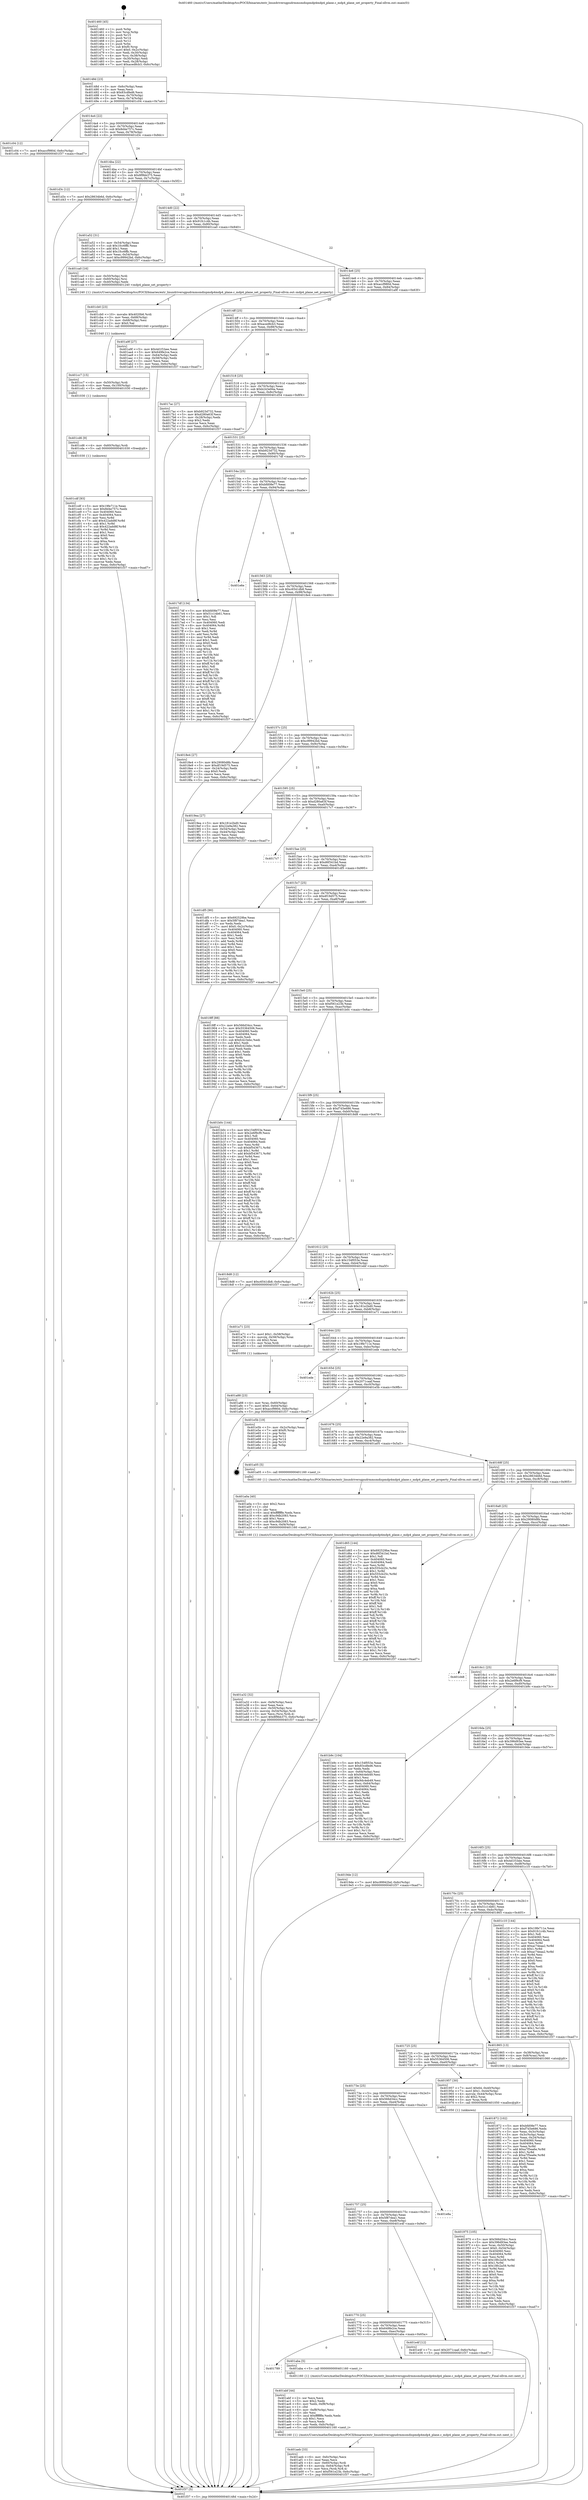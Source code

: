 digraph "0x401460" {
  label = "0x401460 (/mnt/c/Users/mathe/Desktop/tcc/POCII/binaries/extr_linuxdriversgpudrmmsmdispmdp4mdp4_plane.c_mdp4_plane_set_property_Final-ollvm.out::main(0))"
  labelloc = "t"
  node[shape=record]

  Entry [label="",width=0.3,height=0.3,shape=circle,fillcolor=black,style=filled]
  "0x40148d" [label="{
     0x40148d [23]\l
     | [instrs]\l
     &nbsp;&nbsp;0x40148d \<+3\>: mov -0x6c(%rbp),%eax\l
     &nbsp;&nbsp;0x401490 \<+2\>: mov %eax,%ecx\l
     &nbsp;&nbsp;0x401492 \<+6\>: sub $0x83cdfed6,%ecx\l
     &nbsp;&nbsp;0x401498 \<+3\>: mov %eax,-0x70(%rbp)\l
     &nbsp;&nbsp;0x40149b \<+3\>: mov %ecx,-0x74(%rbp)\l
     &nbsp;&nbsp;0x40149e \<+6\>: je 0000000000401c04 \<main+0x7a4\>\l
  }"]
  "0x401c04" [label="{
     0x401c04 [12]\l
     | [instrs]\l
     &nbsp;&nbsp;0x401c04 \<+7\>: movl $0xaccf980d,-0x6c(%rbp)\l
     &nbsp;&nbsp;0x401c0b \<+5\>: jmp 0000000000401f37 \<main+0xad7\>\l
  }"]
  "0x4014a4" [label="{
     0x4014a4 [22]\l
     | [instrs]\l
     &nbsp;&nbsp;0x4014a4 \<+5\>: jmp 00000000004014a9 \<main+0x49\>\l
     &nbsp;&nbsp;0x4014a9 \<+3\>: mov -0x70(%rbp),%eax\l
     &nbsp;&nbsp;0x4014ac \<+5\>: sub $0x8d4e757c,%eax\l
     &nbsp;&nbsp;0x4014b1 \<+3\>: mov %eax,-0x78(%rbp)\l
     &nbsp;&nbsp;0x4014b4 \<+6\>: je 0000000000401d3c \<main+0x8dc\>\l
  }"]
  Exit [label="",width=0.3,height=0.3,shape=circle,fillcolor=black,style=filled,peripheries=2]
  "0x401d3c" [label="{
     0x401d3c [12]\l
     | [instrs]\l
     &nbsp;&nbsp;0x401d3c \<+7\>: movl $0x28634b6d,-0x6c(%rbp)\l
     &nbsp;&nbsp;0x401d43 \<+5\>: jmp 0000000000401f37 \<main+0xad7\>\l
  }"]
  "0x4014ba" [label="{
     0x4014ba [22]\l
     | [instrs]\l
     &nbsp;&nbsp;0x4014ba \<+5\>: jmp 00000000004014bf \<main+0x5f\>\l
     &nbsp;&nbsp;0x4014bf \<+3\>: mov -0x70(%rbp),%eax\l
     &nbsp;&nbsp;0x4014c2 \<+5\>: sub $0x8f9bb375,%eax\l
     &nbsp;&nbsp;0x4014c7 \<+3\>: mov %eax,-0x7c(%rbp)\l
     &nbsp;&nbsp;0x4014ca \<+6\>: je 0000000000401a52 \<main+0x5f2\>\l
  }"]
  "0x401cdf" [label="{
     0x401cdf [93]\l
     | [instrs]\l
     &nbsp;&nbsp;0x401cdf \<+5\>: mov $0x19fe711e,%eax\l
     &nbsp;&nbsp;0x401ce4 \<+5\>: mov $0x8d4e757c,%edx\l
     &nbsp;&nbsp;0x401ce9 \<+7\>: mov 0x404060,%esi\l
     &nbsp;&nbsp;0x401cf0 \<+7\>: mov 0x404064,%ecx\l
     &nbsp;&nbsp;0x401cf7 \<+3\>: mov %esi,%r8d\l
     &nbsp;&nbsp;0x401cfa \<+7\>: add $0x422add8f,%r8d\l
     &nbsp;&nbsp;0x401d01 \<+4\>: sub $0x1,%r8d\l
     &nbsp;&nbsp;0x401d05 \<+7\>: sub $0x422add8f,%r8d\l
     &nbsp;&nbsp;0x401d0c \<+4\>: imul %r8d,%esi\l
     &nbsp;&nbsp;0x401d10 \<+3\>: and $0x1,%esi\l
     &nbsp;&nbsp;0x401d13 \<+3\>: cmp $0x0,%esi\l
     &nbsp;&nbsp;0x401d16 \<+4\>: sete %r9b\l
     &nbsp;&nbsp;0x401d1a \<+3\>: cmp $0xa,%ecx\l
     &nbsp;&nbsp;0x401d1d \<+4\>: setl %r10b\l
     &nbsp;&nbsp;0x401d21 \<+3\>: mov %r9b,%r11b\l
     &nbsp;&nbsp;0x401d24 \<+3\>: and %r10b,%r11b\l
     &nbsp;&nbsp;0x401d27 \<+3\>: xor %r10b,%r9b\l
     &nbsp;&nbsp;0x401d2a \<+3\>: or %r9b,%r11b\l
     &nbsp;&nbsp;0x401d2d \<+4\>: test $0x1,%r11b\l
     &nbsp;&nbsp;0x401d31 \<+3\>: cmovne %edx,%eax\l
     &nbsp;&nbsp;0x401d34 \<+3\>: mov %eax,-0x6c(%rbp)\l
     &nbsp;&nbsp;0x401d37 \<+5\>: jmp 0000000000401f37 \<main+0xad7\>\l
  }"]
  "0x401a52" [label="{
     0x401a52 [31]\l
     | [instrs]\l
     &nbsp;&nbsp;0x401a52 \<+3\>: mov -0x54(%rbp),%eax\l
     &nbsp;&nbsp;0x401a55 \<+5\>: sub $0x1fcc6ffb,%eax\l
     &nbsp;&nbsp;0x401a5a \<+3\>: add $0x1,%eax\l
     &nbsp;&nbsp;0x401a5d \<+5\>: add $0x1fcc6ffb,%eax\l
     &nbsp;&nbsp;0x401a62 \<+3\>: mov %eax,-0x54(%rbp)\l
     &nbsp;&nbsp;0x401a65 \<+7\>: movl $0xc99942bd,-0x6c(%rbp)\l
     &nbsp;&nbsp;0x401a6c \<+5\>: jmp 0000000000401f37 \<main+0xad7\>\l
  }"]
  "0x4014d0" [label="{
     0x4014d0 [22]\l
     | [instrs]\l
     &nbsp;&nbsp;0x4014d0 \<+5\>: jmp 00000000004014d5 \<main+0x75\>\l
     &nbsp;&nbsp;0x4014d5 \<+3\>: mov -0x70(%rbp),%eax\l
     &nbsp;&nbsp;0x4014d8 \<+5\>: sub $0x91fc1c4b,%eax\l
     &nbsp;&nbsp;0x4014dd \<+3\>: mov %eax,-0x80(%rbp)\l
     &nbsp;&nbsp;0x4014e0 \<+6\>: je 0000000000401ca0 \<main+0x840\>\l
  }"]
  "0x401cd6" [label="{
     0x401cd6 [9]\l
     | [instrs]\l
     &nbsp;&nbsp;0x401cd6 \<+4\>: mov -0x60(%rbp),%rdi\l
     &nbsp;&nbsp;0x401cda \<+5\>: call 0000000000401030 \<free@plt\>\l
     | [calls]\l
     &nbsp;&nbsp;0x401030 \{1\} (unknown)\l
  }"]
  "0x401ca0" [label="{
     0x401ca0 [16]\l
     | [instrs]\l
     &nbsp;&nbsp;0x401ca0 \<+4\>: mov -0x50(%rbp),%rdi\l
     &nbsp;&nbsp;0x401ca4 \<+4\>: mov -0x60(%rbp),%rsi\l
     &nbsp;&nbsp;0x401ca8 \<+3\>: mov -0x40(%rbp),%edx\l
     &nbsp;&nbsp;0x401cab \<+5\>: call 0000000000401240 \<mdp4_plane_set_property\>\l
     | [calls]\l
     &nbsp;&nbsp;0x401240 \{1\} (/mnt/c/Users/mathe/Desktop/tcc/POCII/binaries/extr_linuxdriversgpudrmmsmdispmdp4mdp4_plane.c_mdp4_plane_set_property_Final-ollvm.out::mdp4_plane_set_property)\l
  }"]
  "0x4014e6" [label="{
     0x4014e6 [25]\l
     | [instrs]\l
     &nbsp;&nbsp;0x4014e6 \<+5\>: jmp 00000000004014eb \<main+0x8b\>\l
     &nbsp;&nbsp;0x4014eb \<+3\>: mov -0x70(%rbp),%eax\l
     &nbsp;&nbsp;0x4014ee \<+5\>: sub $0xaccf980d,%eax\l
     &nbsp;&nbsp;0x4014f3 \<+6\>: mov %eax,-0x84(%rbp)\l
     &nbsp;&nbsp;0x4014f9 \<+6\>: je 0000000000401a9f \<main+0x63f\>\l
  }"]
  "0x401cc7" [label="{
     0x401cc7 [15]\l
     | [instrs]\l
     &nbsp;&nbsp;0x401cc7 \<+4\>: mov -0x50(%rbp),%rdi\l
     &nbsp;&nbsp;0x401ccb \<+6\>: mov %eax,-0x100(%rbp)\l
     &nbsp;&nbsp;0x401cd1 \<+5\>: call 0000000000401030 \<free@plt\>\l
     | [calls]\l
     &nbsp;&nbsp;0x401030 \{1\} (unknown)\l
  }"]
  "0x401a9f" [label="{
     0x401a9f [27]\l
     | [instrs]\l
     &nbsp;&nbsp;0x401a9f \<+5\>: mov $0x4d1f1bee,%eax\l
     &nbsp;&nbsp;0x401aa4 \<+5\>: mov $0x649fe2ce,%ecx\l
     &nbsp;&nbsp;0x401aa9 \<+3\>: mov -0x64(%rbp),%edx\l
     &nbsp;&nbsp;0x401aac \<+3\>: cmp -0x58(%rbp),%edx\l
     &nbsp;&nbsp;0x401aaf \<+3\>: cmovl %ecx,%eax\l
     &nbsp;&nbsp;0x401ab2 \<+3\>: mov %eax,-0x6c(%rbp)\l
     &nbsp;&nbsp;0x401ab5 \<+5\>: jmp 0000000000401f37 \<main+0xad7\>\l
  }"]
  "0x4014ff" [label="{
     0x4014ff [25]\l
     | [instrs]\l
     &nbsp;&nbsp;0x4014ff \<+5\>: jmp 0000000000401504 \<main+0xa4\>\l
     &nbsp;&nbsp;0x401504 \<+3\>: mov -0x70(%rbp),%eax\l
     &nbsp;&nbsp;0x401507 \<+5\>: sub $0xaced8cb3,%eax\l
     &nbsp;&nbsp;0x40150c \<+6\>: mov %eax,-0x88(%rbp)\l
     &nbsp;&nbsp;0x401512 \<+6\>: je 00000000004017ac \<main+0x34c\>\l
  }"]
  "0x401cb0" [label="{
     0x401cb0 [23]\l
     | [instrs]\l
     &nbsp;&nbsp;0x401cb0 \<+10\>: movabs $0x4020b6,%rdi\l
     &nbsp;&nbsp;0x401cba \<+3\>: mov %eax,-0x68(%rbp)\l
     &nbsp;&nbsp;0x401cbd \<+3\>: mov -0x68(%rbp),%esi\l
     &nbsp;&nbsp;0x401cc0 \<+2\>: mov $0x0,%al\l
     &nbsp;&nbsp;0x401cc2 \<+5\>: call 0000000000401040 \<printf@plt\>\l
     | [calls]\l
     &nbsp;&nbsp;0x401040 \{1\} (unknown)\l
  }"]
  "0x4017ac" [label="{
     0x4017ac [27]\l
     | [instrs]\l
     &nbsp;&nbsp;0x4017ac \<+5\>: mov $0xb923d732,%eax\l
     &nbsp;&nbsp;0x4017b1 \<+5\>: mov $0xd280a63f,%ecx\l
     &nbsp;&nbsp;0x4017b6 \<+3\>: mov -0x28(%rbp),%edx\l
     &nbsp;&nbsp;0x4017b9 \<+3\>: cmp $0x2,%edx\l
     &nbsp;&nbsp;0x4017bc \<+3\>: cmovne %ecx,%eax\l
     &nbsp;&nbsp;0x4017bf \<+3\>: mov %eax,-0x6c(%rbp)\l
     &nbsp;&nbsp;0x4017c2 \<+5\>: jmp 0000000000401f37 \<main+0xad7\>\l
  }"]
  "0x401518" [label="{
     0x401518 [25]\l
     | [instrs]\l
     &nbsp;&nbsp;0x401518 \<+5\>: jmp 000000000040151d \<main+0xbd\>\l
     &nbsp;&nbsp;0x40151d \<+3\>: mov -0x70(%rbp),%eax\l
     &nbsp;&nbsp;0x401520 \<+5\>: sub $0xb243e94a,%eax\l
     &nbsp;&nbsp;0x401525 \<+6\>: mov %eax,-0x8c(%rbp)\l
     &nbsp;&nbsp;0x40152b \<+6\>: je 0000000000401d54 \<main+0x8f4\>\l
  }"]
  "0x401f37" [label="{
     0x401f37 [5]\l
     | [instrs]\l
     &nbsp;&nbsp;0x401f37 \<+5\>: jmp 000000000040148d \<main+0x2d\>\l
  }"]
  "0x401460" [label="{
     0x401460 [45]\l
     | [instrs]\l
     &nbsp;&nbsp;0x401460 \<+1\>: push %rbp\l
     &nbsp;&nbsp;0x401461 \<+3\>: mov %rsp,%rbp\l
     &nbsp;&nbsp;0x401464 \<+2\>: push %r15\l
     &nbsp;&nbsp;0x401466 \<+2\>: push %r14\l
     &nbsp;&nbsp;0x401468 \<+2\>: push %r12\l
     &nbsp;&nbsp;0x40146a \<+1\>: push %rbx\l
     &nbsp;&nbsp;0x40146b \<+7\>: sub $0xf0,%rsp\l
     &nbsp;&nbsp;0x401472 \<+7\>: movl $0x0,-0x2c(%rbp)\l
     &nbsp;&nbsp;0x401479 \<+3\>: mov %edi,-0x30(%rbp)\l
     &nbsp;&nbsp;0x40147c \<+4\>: mov %rsi,-0x38(%rbp)\l
     &nbsp;&nbsp;0x401480 \<+3\>: mov -0x30(%rbp),%edi\l
     &nbsp;&nbsp;0x401483 \<+3\>: mov %edi,-0x28(%rbp)\l
     &nbsp;&nbsp;0x401486 \<+7\>: movl $0xaced8cb3,-0x6c(%rbp)\l
  }"]
  "0x401aeb" [label="{
     0x401aeb [33]\l
     | [instrs]\l
     &nbsp;&nbsp;0x401aeb \<+6\>: mov -0xfc(%rbp),%ecx\l
     &nbsp;&nbsp;0x401af1 \<+3\>: imul %eax,%ecx\l
     &nbsp;&nbsp;0x401af4 \<+4\>: mov -0x60(%rbp),%rdi\l
     &nbsp;&nbsp;0x401af8 \<+4\>: movslq -0x64(%rbp),%r8\l
     &nbsp;&nbsp;0x401afc \<+4\>: mov %ecx,(%rdi,%r8,4)\l
     &nbsp;&nbsp;0x401b00 \<+7\>: movl $0xf561e23b,-0x6c(%rbp)\l
     &nbsp;&nbsp;0x401b07 \<+5\>: jmp 0000000000401f37 \<main+0xad7\>\l
  }"]
  "0x401d54" [label="{
     0x401d54\l
  }", style=dashed]
  "0x401531" [label="{
     0x401531 [25]\l
     | [instrs]\l
     &nbsp;&nbsp;0x401531 \<+5\>: jmp 0000000000401536 \<main+0xd6\>\l
     &nbsp;&nbsp;0x401536 \<+3\>: mov -0x70(%rbp),%eax\l
     &nbsp;&nbsp;0x401539 \<+5\>: sub $0xb923d732,%eax\l
     &nbsp;&nbsp;0x40153e \<+6\>: mov %eax,-0x90(%rbp)\l
     &nbsp;&nbsp;0x401544 \<+6\>: je 00000000004017df \<main+0x37f\>\l
  }"]
  "0x401abf" [label="{
     0x401abf [44]\l
     | [instrs]\l
     &nbsp;&nbsp;0x401abf \<+2\>: xor %ecx,%ecx\l
     &nbsp;&nbsp;0x401ac1 \<+5\>: mov $0x2,%edx\l
     &nbsp;&nbsp;0x401ac6 \<+6\>: mov %edx,-0xf8(%rbp)\l
     &nbsp;&nbsp;0x401acc \<+1\>: cltd\l
     &nbsp;&nbsp;0x401acd \<+6\>: mov -0xf8(%rbp),%esi\l
     &nbsp;&nbsp;0x401ad3 \<+2\>: idiv %esi\l
     &nbsp;&nbsp;0x401ad5 \<+6\>: imul $0xfffffffe,%edx,%edx\l
     &nbsp;&nbsp;0x401adb \<+3\>: sub $0x1,%ecx\l
     &nbsp;&nbsp;0x401ade \<+2\>: sub %ecx,%edx\l
     &nbsp;&nbsp;0x401ae0 \<+6\>: mov %edx,-0xfc(%rbp)\l
     &nbsp;&nbsp;0x401ae6 \<+5\>: call 0000000000401160 \<next_i\>\l
     | [calls]\l
     &nbsp;&nbsp;0x401160 \{1\} (/mnt/c/Users/mathe/Desktop/tcc/POCII/binaries/extr_linuxdriversgpudrmmsmdispmdp4mdp4_plane.c_mdp4_plane_set_property_Final-ollvm.out::next_i)\l
  }"]
  "0x4017df" [label="{
     0x4017df [134]\l
     | [instrs]\l
     &nbsp;&nbsp;0x4017df \<+5\>: mov $0xbfd08e77,%eax\l
     &nbsp;&nbsp;0x4017e4 \<+5\>: mov $0x51c14b61,%ecx\l
     &nbsp;&nbsp;0x4017e9 \<+2\>: mov $0x1,%dl\l
     &nbsp;&nbsp;0x4017eb \<+2\>: xor %esi,%esi\l
     &nbsp;&nbsp;0x4017ed \<+7\>: mov 0x404060,%edi\l
     &nbsp;&nbsp;0x4017f4 \<+8\>: mov 0x404064,%r8d\l
     &nbsp;&nbsp;0x4017fc \<+3\>: sub $0x1,%esi\l
     &nbsp;&nbsp;0x4017ff \<+3\>: mov %edi,%r9d\l
     &nbsp;&nbsp;0x401802 \<+3\>: add %esi,%r9d\l
     &nbsp;&nbsp;0x401805 \<+4\>: imul %r9d,%edi\l
     &nbsp;&nbsp;0x401809 \<+3\>: and $0x1,%edi\l
     &nbsp;&nbsp;0x40180c \<+3\>: cmp $0x0,%edi\l
     &nbsp;&nbsp;0x40180f \<+4\>: sete %r10b\l
     &nbsp;&nbsp;0x401813 \<+4\>: cmp $0xa,%r8d\l
     &nbsp;&nbsp;0x401817 \<+4\>: setl %r11b\l
     &nbsp;&nbsp;0x40181b \<+3\>: mov %r10b,%bl\l
     &nbsp;&nbsp;0x40181e \<+3\>: xor $0xff,%bl\l
     &nbsp;&nbsp;0x401821 \<+3\>: mov %r11b,%r14b\l
     &nbsp;&nbsp;0x401824 \<+4\>: xor $0xff,%r14b\l
     &nbsp;&nbsp;0x401828 \<+3\>: xor $0x1,%dl\l
     &nbsp;&nbsp;0x40182b \<+3\>: mov %bl,%r15b\l
     &nbsp;&nbsp;0x40182e \<+4\>: and $0xff,%r15b\l
     &nbsp;&nbsp;0x401832 \<+3\>: and %dl,%r10b\l
     &nbsp;&nbsp;0x401835 \<+3\>: mov %r14b,%r12b\l
     &nbsp;&nbsp;0x401838 \<+4\>: and $0xff,%r12b\l
     &nbsp;&nbsp;0x40183c \<+3\>: and %dl,%r11b\l
     &nbsp;&nbsp;0x40183f \<+3\>: or %r10b,%r15b\l
     &nbsp;&nbsp;0x401842 \<+3\>: or %r11b,%r12b\l
     &nbsp;&nbsp;0x401845 \<+3\>: xor %r12b,%r15b\l
     &nbsp;&nbsp;0x401848 \<+3\>: or %r14b,%bl\l
     &nbsp;&nbsp;0x40184b \<+3\>: xor $0xff,%bl\l
     &nbsp;&nbsp;0x40184e \<+3\>: or $0x1,%dl\l
     &nbsp;&nbsp;0x401851 \<+2\>: and %dl,%bl\l
     &nbsp;&nbsp;0x401853 \<+3\>: or %bl,%r15b\l
     &nbsp;&nbsp;0x401856 \<+4\>: test $0x1,%r15b\l
     &nbsp;&nbsp;0x40185a \<+3\>: cmovne %ecx,%eax\l
     &nbsp;&nbsp;0x40185d \<+3\>: mov %eax,-0x6c(%rbp)\l
     &nbsp;&nbsp;0x401860 \<+5\>: jmp 0000000000401f37 \<main+0xad7\>\l
  }"]
  "0x40154a" [label="{
     0x40154a [25]\l
     | [instrs]\l
     &nbsp;&nbsp;0x40154a \<+5\>: jmp 000000000040154f \<main+0xef\>\l
     &nbsp;&nbsp;0x40154f \<+3\>: mov -0x70(%rbp),%eax\l
     &nbsp;&nbsp;0x401552 \<+5\>: sub $0xbfd08e77,%eax\l
     &nbsp;&nbsp;0x401557 \<+6\>: mov %eax,-0x94(%rbp)\l
     &nbsp;&nbsp;0x40155d \<+6\>: je 0000000000401e6e \<main+0xa0e\>\l
  }"]
  "0x401789" [label="{
     0x401789\l
  }", style=dashed]
  "0x401e6e" [label="{
     0x401e6e\l
  }", style=dashed]
  "0x401563" [label="{
     0x401563 [25]\l
     | [instrs]\l
     &nbsp;&nbsp;0x401563 \<+5\>: jmp 0000000000401568 \<main+0x108\>\l
     &nbsp;&nbsp;0x401568 \<+3\>: mov -0x70(%rbp),%eax\l
     &nbsp;&nbsp;0x40156b \<+5\>: sub $0xc6541db8,%eax\l
     &nbsp;&nbsp;0x401570 \<+6\>: mov %eax,-0x98(%rbp)\l
     &nbsp;&nbsp;0x401576 \<+6\>: je 00000000004018e4 \<main+0x484\>\l
  }"]
  "0x401aba" [label="{
     0x401aba [5]\l
     | [instrs]\l
     &nbsp;&nbsp;0x401aba \<+5\>: call 0000000000401160 \<next_i\>\l
     | [calls]\l
     &nbsp;&nbsp;0x401160 \{1\} (/mnt/c/Users/mathe/Desktop/tcc/POCII/binaries/extr_linuxdriversgpudrmmsmdispmdp4mdp4_plane.c_mdp4_plane_set_property_Final-ollvm.out::next_i)\l
  }"]
  "0x4018e4" [label="{
     0x4018e4 [27]\l
     | [instrs]\l
     &nbsp;&nbsp;0x4018e4 \<+5\>: mov $0x29080d8b,%eax\l
     &nbsp;&nbsp;0x4018e9 \<+5\>: mov $0xdf19d575,%ecx\l
     &nbsp;&nbsp;0x4018ee \<+3\>: mov -0x24(%rbp),%edx\l
     &nbsp;&nbsp;0x4018f1 \<+3\>: cmp $0x0,%edx\l
     &nbsp;&nbsp;0x4018f4 \<+3\>: cmove %ecx,%eax\l
     &nbsp;&nbsp;0x4018f7 \<+3\>: mov %eax,-0x6c(%rbp)\l
     &nbsp;&nbsp;0x4018fa \<+5\>: jmp 0000000000401f37 \<main+0xad7\>\l
  }"]
  "0x40157c" [label="{
     0x40157c [25]\l
     | [instrs]\l
     &nbsp;&nbsp;0x40157c \<+5\>: jmp 0000000000401581 \<main+0x121\>\l
     &nbsp;&nbsp;0x401581 \<+3\>: mov -0x70(%rbp),%eax\l
     &nbsp;&nbsp;0x401584 \<+5\>: sub $0xc99942bd,%eax\l
     &nbsp;&nbsp;0x401589 \<+6\>: mov %eax,-0x9c(%rbp)\l
     &nbsp;&nbsp;0x40158f \<+6\>: je 00000000004019ea \<main+0x58a\>\l
  }"]
  "0x401770" [label="{
     0x401770 [25]\l
     | [instrs]\l
     &nbsp;&nbsp;0x401770 \<+5\>: jmp 0000000000401775 \<main+0x315\>\l
     &nbsp;&nbsp;0x401775 \<+3\>: mov -0x70(%rbp),%eax\l
     &nbsp;&nbsp;0x401778 \<+5\>: sub $0x649fe2ce,%eax\l
     &nbsp;&nbsp;0x40177d \<+6\>: mov %eax,-0xec(%rbp)\l
     &nbsp;&nbsp;0x401783 \<+6\>: je 0000000000401aba \<main+0x65a\>\l
  }"]
  "0x4019ea" [label="{
     0x4019ea [27]\l
     | [instrs]\l
     &nbsp;&nbsp;0x4019ea \<+5\>: mov $0x181e2bd0,%eax\l
     &nbsp;&nbsp;0x4019ef \<+5\>: mov $0x22e9a382,%ecx\l
     &nbsp;&nbsp;0x4019f4 \<+3\>: mov -0x54(%rbp),%edx\l
     &nbsp;&nbsp;0x4019f7 \<+3\>: cmp -0x44(%rbp),%edx\l
     &nbsp;&nbsp;0x4019fa \<+3\>: cmovl %ecx,%eax\l
     &nbsp;&nbsp;0x4019fd \<+3\>: mov %eax,-0x6c(%rbp)\l
     &nbsp;&nbsp;0x401a00 \<+5\>: jmp 0000000000401f37 \<main+0xad7\>\l
  }"]
  "0x401595" [label="{
     0x401595 [25]\l
     | [instrs]\l
     &nbsp;&nbsp;0x401595 \<+5\>: jmp 000000000040159a \<main+0x13a\>\l
     &nbsp;&nbsp;0x40159a \<+3\>: mov -0x70(%rbp),%eax\l
     &nbsp;&nbsp;0x40159d \<+5\>: sub $0xd280a63f,%eax\l
     &nbsp;&nbsp;0x4015a2 \<+6\>: mov %eax,-0xa0(%rbp)\l
     &nbsp;&nbsp;0x4015a8 \<+6\>: je 00000000004017c7 \<main+0x367\>\l
  }"]
  "0x401e4f" [label="{
     0x401e4f [12]\l
     | [instrs]\l
     &nbsp;&nbsp;0x401e4f \<+7\>: movl $0x2071caaf,-0x6c(%rbp)\l
     &nbsp;&nbsp;0x401e56 \<+5\>: jmp 0000000000401f37 \<main+0xad7\>\l
  }"]
  "0x4017c7" [label="{
     0x4017c7\l
  }", style=dashed]
  "0x4015ae" [label="{
     0x4015ae [25]\l
     | [instrs]\l
     &nbsp;&nbsp;0x4015ae \<+5\>: jmp 00000000004015b3 \<main+0x153\>\l
     &nbsp;&nbsp;0x4015b3 \<+3\>: mov -0x70(%rbp),%eax\l
     &nbsp;&nbsp;0x4015b6 \<+5\>: sub $0xd6f341bd,%eax\l
     &nbsp;&nbsp;0x4015bb \<+6\>: mov %eax,-0xa4(%rbp)\l
     &nbsp;&nbsp;0x4015c1 \<+6\>: je 0000000000401df5 \<main+0x995\>\l
  }"]
  "0x401757" [label="{
     0x401757 [25]\l
     | [instrs]\l
     &nbsp;&nbsp;0x401757 \<+5\>: jmp 000000000040175c \<main+0x2fc\>\l
     &nbsp;&nbsp;0x40175c \<+3\>: mov -0x70(%rbp),%eax\l
     &nbsp;&nbsp;0x40175f \<+5\>: sub $0x5f87dea1,%eax\l
     &nbsp;&nbsp;0x401764 \<+6\>: mov %eax,-0xe8(%rbp)\l
     &nbsp;&nbsp;0x40176a \<+6\>: je 0000000000401e4f \<main+0x9ef\>\l
  }"]
  "0x401df5" [label="{
     0x401df5 [90]\l
     | [instrs]\l
     &nbsp;&nbsp;0x401df5 \<+5\>: mov $0x692529be,%eax\l
     &nbsp;&nbsp;0x401dfa \<+5\>: mov $0x5f87dea1,%ecx\l
     &nbsp;&nbsp;0x401dff \<+2\>: xor %edx,%edx\l
     &nbsp;&nbsp;0x401e01 \<+7\>: movl $0x0,-0x2c(%rbp)\l
     &nbsp;&nbsp;0x401e08 \<+7\>: mov 0x404060,%esi\l
     &nbsp;&nbsp;0x401e0f \<+7\>: mov 0x404064,%edi\l
     &nbsp;&nbsp;0x401e16 \<+3\>: sub $0x1,%edx\l
     &nbsp;&nbsp;0x401e19 \<+3\>: mov %esi,%r8d\l
     &nbsp;&nbsp;0x401e1c \<+3\>: add %edx,%r8d\l
     &nbsp;&nbsp;0x401e1f \<+4\>: imul %r8d,%esi\l
     &nbsp;&nbsp;0x401e23 \<+3\>: and $0x1,%esi\l
     &nbsp;&nbsp;0x401e26 \<+3\>: cmp $0x0,%esi\l
     &nbsp;&nbsp;0x401e29 \<+4\>: sete %r9b\l
     &nbsp;&nbsp;0x401e2d \<+3\>: cmp $0xa,%edi\l
     &nbsp;&nbsp;0x401e30 \<+4\>: setl %r10b\l
     &nbsp;&nbsp;0x401e34 \<+3\>: mov %r9b,%r11b\l
     &nbsp;&nbsp;0x401e37 \<+3\>: and %r10b,%r11b\l
     &nbsp;&nbsp;0x401e3a \<+3\>: xor %r10b,%r9b\l
     &nbsp;&nbsp;0x401e3d \<+3\>: or %r9b,%r11b\l
     &nbsp;&nbsp;0x401e40 \<+4\>: test $0x1,%r11b\l
     &nbsp;&nbsp;0x401e44 \<+3\>: cmovne %ecx,%eax\l
     &nbsp;&nbsp;0x401e47 \<+3\>: mov %eax,-0x6c(%rbp)\l
     &nbsp;&nbsp;0x401e4a \<+5\>: jmp 0000000000401f37 \<main+0xad7\>\l
  }"]
  "0x4015c7" [label="{
     0x4015c7 [25]\l
     | [instrs]\l
     &nbsp;&nbsp;0x4015c7 \<+5\>: jmp 00000000004015cc \<main+0x16c\>\l
     &nbsp;&nbsp;0x4015cc \<+3\>: mov -0x70(%rbp),%eax\l
     &nbsp;&nbsp;0x4015cf \<+5\>: sub $0xdf19d575,%eax\l
     &nbsp;&nbsp;0x4015d4 \<+6\>: mov %eax,-0xa8(%rbp)\l
     &nbsp;&nbsp;0x4015da \<+6\>: je 00000000004018ff \<main+0x49f\>\l
  }"]
  "0x401e8a" [label="{
     0x401e8a\l
  }", style=dashed]
  "0x4018ff" [label="{
     0x4018ff [88]\l
     | [instrs]\l
     &nbsp;&nbsp;0x4018ff \<+5\>: mov $0x566d34cc,%eax\l
     &nbsp;&nbsp;0x401904 \<+5\>: mov $0x55364506,%ecx\l
     &nbsp;&nbsp;0x401909 \<+7\>: mov 0x404060,%edx\l
     &nbsp;&nbsp;0x401910 \<+7\>: mov 0x404064,%esi\l
     &nbsp;&nbsp;0x401917 \<+2\>: mov %edx,%edi\l
     &nbsp;&nbsp;0x401919 \<+6\>: sub $0xfc423ebc,%edi\l
     &nbsp;&nbsp;0x40191f \<+3\>: sub $0x1,%edi\l
     &nbsp;&nbsp;0x401922 \<+6\>: add $0xfc423ebc,%edi\l
     &nbsp;&nbsp;0x401928 \<+3\>: imul %edi,%edx\l
     &nbsp;&nbsp;0x40192b \<+3\>: and $0x1,%edx\l
     &nbsp;&nbsp;0x40192e \<+3\>: cmp $0x0,%edx\l
     &nbsp;&nbsp;0x401931 \<+4\>: sete %r8b\l
     &nbsp;&nbsp;0x401935 \<+3\>: cmp $0xa,%esi\l
     &nbsp;&nbsp;0x401938 \<+4\>: setl %r9b\l
     &nbsp;&nbsp;0x40193c \<+3\>: mov %r8b,%r10b\l
     &nbsp;&nbsp;0x40193f \<+3\>: and %r9b,%r10b\l
     &nbsp;&nbsp;0x401942 \<+3\>: xor %r9b,%r8b\l
     &nbsp;&nbsp;0x401945 \<+3\>: or %r8b,%r10b\l
     &nbsp;&nbsp;0x401948 \<+4\>: test $0x1,%r10b\l
     &nbsp;&nbsp;0x40194c \<+3\>: cmovne %ecx,%eax\l
     &nbsp;&nbsp;0x40194f \<+3\>: mov %eax,-0x6c(%rbp)\l
     &nbsp;&nbsp;0x401952 \<+5\>: jmp 0000000000401f37 \<main+0xad7\>\l
  }"]
  "0x4015e0" [label="{
     0x4015e0 [25]\l
     | [instrs]\l
     &nbsp;&nbsp;0x4015e0 \<+5\>: jmp 00000000004015e5 \<main+0x185\>\l
     &nbsp;&nbsp;0x4015e5 \<+3\>: mov -0x70(%rbp),%eax\l
     &nbsp;&nbsp;0x4015e8 \<+5\>: sub $0xf561e23b,%eax\l
     &nbsp;&nbsp;0x4015ed \<+6\>: mov %eax,-0xac(%rbp)\l
     &nbsp;&nbsp;0x4015f3 \<+6\>: je 0000000000401b0c \<main+0x6ac\>\l
  }"]
  "0x401a88" [label="{
     0x401a88 [23]\l
     | [instrs]\l
     &nbsp;&nbsp;0x401a88 \<+4\>: mov %rax,-0x60(%rbp)\l
     &nbsp;&nbsp;0x401a8c \<+7\>: movl $0x0,-0x64(%rbp)\l
     &nbsp;&nbsp;0x401a93 \<+7\>: movl $0xaccf980d,-0x6c(%rbp)\l
     &nbsp;&nbsp;0x401a9a \<+5\>: jmp 0000000000401f37 \<main+0xad7\>\l
  }"]
  "0x401b0c" [label="{
     0x401b0c [144]\l
     | [instrs]\l
     &nbsp;&nbsp;0x401b0c \<+5\>: mov $0x154f053e,%eax\l
     &nbsp;&nbsp;0x401b11 \<+5\>: mov $0x2e6f9cf9,%ecx\l
     &nbsp;&nbsp;0x401b16 \<+2\>: mov $0x1,%dl\l
     &nbsp;&nbsp;0x401b18 \<+7\>: mov 0x404060,%esi\l
     &nbsp;&nbsp;0x401b1f \<+7\>: mov 0x404064,%edi\l
     &nbsp;&nbsp;0x401b26 \<+3\>: mov %esi,%r8d\l
     &nbsp;&nbsp;0x401b29 \<+7\>: sub $0xbf543671,%r8d\l
     &nbsp;&nbsp;0x401b30 \<+4\>: sub $0x1,%r8d\l
     &nbsp;&nbsp;0x401b34 \<+7\>: add $0xbf543671,%r8d\l
     &nbsp;&nbsp;0x401b3b \<+4\>: imul %r8d,%esi\l
     &nbsp;&nbsp;0x401b3f \<+3\>: and $0x1,%esi\l
     &nbsp;&nbsp;0x401b42 \<+3\>: cmp $0x0,%esi\l
     &nbsp;&nbsp;0x401b45 \<+4\>: sete %r9b\l
     &nbsp;&nbsp;0x401b49 \<+3\>: cmp $0xa,%edi\l
     &nbsp;&nbsp;0x401b4c \<+4\>: setl %r10b\l
     &nbsp;&nbsp;0x401b50 \<+3\>: mov %r9b,%r11b\l
     &nbsp;&nbsp;0x401b53 \<+4\>: xor $0xff,%r11b\l
     &nbsp;&nbsp;0x401b57 \<+3\>: mov %r10b,%bl\l
     &nbsp;&nbsp;0x401b5a \<+3\>: xor $0xff,%bl\l
     &nbsp;&nbsp;0x401b5d \<+3\>: xor $0x1,%dl\l
     &nbsp;&nbsp;0x401b60 \<+3\>: mov %r11b,%r14b\l
     &nbsp;&nbsp;0x401b63 \<+4\>: and $0xff,%r14b\l
     &nbsp;&nbsp;0x401b67 \<+3\>: and %dl,%r9b\l
     &nbsp;&nbsp;0x401b6a \<+3\>: mov %bl,%r15b\l
     &nbsp;&nbsp;0x401b6d \<+4\>: and $0xff,%r15b\l
     &nbsp;&nbsp;0x401b71 \<+3\>: and %dl,%r10b\l
     &nbsp;&nbsp;0x401b74 \<+3\>: or %r9b,%r14b\l
     &nbsp;&nbsp;0x401b77 \<+3\>: or %r10b,%r15b\l
     &nbsp;&nbsp;0x401b7a \<+3\>: xor %r15b,%r14b\l
     &nbsp;&nbsp;0x401b7d \<+3\>: or %bl,%r11b\l
     &nbsp;&nbsp;0x401b80 \<+4\>: xor $0xff,%r11b\l
     &nbsp;&nbsp;0x401b84 \<+3\>: or $0x1,%dl\l
     &nbsp;&nbsp;0x401b87 \<+3\>: and %dl,%r11b\l
     &nbsp;&nbsp;0x401b8a \<+3\>: or %r11b,%r14b\l
     &nbsp;&nbsp;0x401b8d \<+4\>: test $0x1,%r14b\l
     &nbsp;&nbsp;0x401b91 \<+3\>: cmovne %ecx,%eax\l
     &nbsp;&nbsp;0x401b94 \<+3\>: mov %eax,-0x6c(%rbp)\l
     &nbsp;&nbsp;0x401b97 \<+5\>: jmp 0000000000401f37 \<main+0xad7\>\l
  }"]
  "0x4015f9" [label="{
     0x4015f9 [25]\l
     | [instrs]\l
     &nbsp;&nbsp;0x4015f9 \<+5\>: jmp 00000000004015fe \<main+0x19e\>\l
     &nbsp;&nbsp;0x4015fe \<+3\>: mov -0x70(%rbp),%eax\l
     &nbsp;&nbsp;0x401601 \<+5\>: sub $0xf7d3e686,%eax\l
     &nbsp;&nbsp;0x401606 \<+6\>: mov %eax,-0xb0(%rbp)\l
     &nbsp;&nbsp;0x40160c \<+6\>: je 00000000004018d8 \<main+0x478\>\l
  }"]
  "0x401a32" [label="{
     0x401a32 [32]\l
     | [instrs]\l
     &nbsp;&nbsp;0x401a32 \<+6\>: mov -0xf4(%rbp),%ecx\l
     &nbsp;&nbsp;0x401a38 \<+3\>: imul %eax,%ecx\l
     &nbsp;&nbsp;0x401a3b \<+4\>: mov -0x50(%rbp),%rsi\l
     &nbsp;&nbsp;0x401a3f \<+4\>: movslq -0x54(%rbp),%rdi\l
     &nbsp;&nbsp;0x401a43 \<+3\>: mov %ecx,(%rsi,%rdi,4)\l
     &nbsp;&nbsp;0x401a46 \<+7\>: movl $0x8f9bb375,-0x6c(%rbp)\l
     &nbsp;&nbsp;0x401a4d \<+5\>: jmp 0000000000401f37 \<main+0xad7\>\l
  }"]
  "0x4018d8" [label="{
     0x4018d8 [12]\l
     | [instrs]\l
     &nbsp;&nbsp;0x4018d8 \<+7\>: movl $0xc6541db8,-0x6c(%rbp)\l
     &nbsp;&nbsp;0x4018df \<+5\>: jmp 0000000000401f37 \<main+0xad7\>\l
  }"]
  "0x401612" [label="{
     0x401612 [25]\l
     | [instrs]\l
     &nbsp;&nbsp;0x401612 \<+5\>: jmp 0000000000401617 \<main+0x1b7\>\l
     &nbsp;&nbsp;0x401617 \<+3\>: mov -0x70(%rbp),%eax\l
     &nbsp;&nbsp;0x40161a \<+5\>: sub $0x154f053e,%eax\l
     &nbsp;&nbsp;0x40161f \<+6\>: mov %eax,-0xb4(%rbp)\l
     &nbsp;&nbsp;0x401625 \<+6\>: je 0000000000401ebf \<main+0xa5f\>\l
  }"]
  "0x401a0a" [label="{
     0x401a0a [40]\l
     | [instrs]\l
     &nbsp;&nbsp;0x401a0a \<+5\>: mov $0x2,%ecx\l
     &nbsp;&nbsp;0x401a0f \<+1\>: cltd\l
     &nbsp;&nbsp;0x401a10 \<+2\>: idiv %ecx\l
     &nbsp;&nbsp;0x401a12 \<+6\>: imul $0xfffffffe,%edx,%ecx\l
     &nbsp;&nbsp;0x401a18 \<+6\>: add $0xc9db2083,%ecx\l
     &nbsp;&nbsp;0x401a1e \<+3\>: add $0x1,%ecx\l
     &nbsp;&nbsp;0x401a21 \<+6\>: sub $0xc9db2083,%ecx\l
     &nbsp;&nbsp;0x401a27 \<+6\>: mov %ecx,-0xf4(%rbp)\l
     &nbsp;&nbsp;0x401a2d \<+5\>: call 0000000000401160 \<next_i\>\l
     | [calls]\l
     &nbsp;&nbsp;0x401160 \{1\} (/mnt/c/Users/mathe/Desktop/tcc/POCII/binaries/extr_linuxdriversgpudrmmsmdispmdp4mdp4_plane.c_mdp4_plane_set_property_Final-ollvm.out::next_i)\l
  }"]
  "0x401ebf" [label="{
     0x401ebf\l
  }", style=dashed]
  "0x40162b" [label="{
     0x40162b [25]\l
     | [instrs]\l
     &nbsp;&nbsp;0x40162b \<+5\>: jmp 0000000000401630 \<main+0x1d0\>\l
     &nbsp;&nbsp;0x401630 \<+3\>: mov -0x70(%rbp),%eax\l
     &nbsp;&nbsp;0x401633 \<+5\>: sub $0x181e2bd0,%eax\l
     &nbsp;&nbsp;0x401638 \<+6\>: mov %eax,-0xb8(%rbp)\l
     &nbsp;&nbsp;0x40163e \<+6\>: je 0000000000401a71 \<main+0x611\>\l
  }"]
  "0x401975" [label="{
     0x401975 [105]\l
     | [instrs]\l
     &nbsp;&nbsp;0x401975 \<+5\>: mov $0x566d34cc,%ecx\l
     &nbsp;&nbsp;0x40197a \<+5\>: mov $0x396d93ee,%edx\l
     &nbsp;&nbsp;0x40197f \<+4\>: mov %rax,-0x50(%rbp)\l
     &nbsp;&nbsp;0x401983 \<+7\>: movl $0x0,-0x54(%rbp)\l
     &nbsp;&nbsp;0x40198a \<+7\>: mov 0x404060,%esi\l
     &nbsp;&nbsp;0x401991 \<+8\>: mov 0x404064,%r8d\l
     &nbsp;&nbsp;0x401999 \<+3\>: mov %esi,%r9d\l
     &nbsp;&nbsp;0x40199c \<+7\>: add $0x18fc2a59,%r9d\l
     &nbsp;&nbsp;0x4019a3 \<+4\>: sub $0x1,%r9d\l
     &nbsp;&nbsp;0x4019a7 \<+7\>: sub $0x18fc2a59,%r9d\l
     &nbsp;&nbsp;0x4019ae \<+4\>: imul %r9d,%esi\l
     &nbsp;&nbsp;0x4019b2 \<+3\>: and $0x1,%esi\l
     &nbsp;&nbsp;0x4019b5 \<+3\>: cmp $0x0,%esi\l
     &nbsp;&nbsp;0x4019b8 \<+4\>: sete %r10b\l
     &nbsp;&nbsp;0x4019bc \<+4\>: cmp $0xa,%r8d\l
     &nbsp;&nbsp;0x4019c0 \<+4\>: setl %r11b\l
     &nbsp;&nbsp;0x4019c4 \<+3\>: mov %r10b,%bl\l
     &nbsp;&nbsp;0x4019c7 \<+3\>: and %r11b,%bl\l
     &nbsp;&nbsp;0x4019ca \<+3\>: xor %r11b,%r10b\l
     &nbsp;&nbsp;0x4019cd \<+3\>: or %r10b,%bl\l
     &nbsp;&nbsp;0x4019d0 \<+3\>: test $0x1,%bl\l
     &nbsp;&nbsp;0x4019d3 \<+3\>: cmovne %edx,%ecx\l
     &nbsp;&nbsp;0x4019d6 \<+3\>: mov %ecx,-0x6c(%rbp)\l
     &nbsp;&nbsp;0x4019d9 \<+5\>: jmp 0000000000401f37 \<main+0xad7\>\l
  }"]
  "0x401a71" [label="{
     0x401a71 [23]\l
     | [instrs]\l
     &nbsp;&nbsp;0x401a71 \<+7\>: movl $0x1,-0x58(%rbp)\l
     &nbsp;&nbsp;0x401a78 \<+4\>: movslq -0x58(%rbp),%rax\l
     &nbsp;&nbsp;0x401a7c \<+4\>: shl $0x2,%rax\l
     &nbsp;&nbsp;0x401a80 \<+3\>: mov %rax,%rdi\l
     &nbsp;&nbsp;0x401a83 \<+5\>: call 0000000000401050 \<malloc@plt\>\l
     | [calls]\l
     &nbsp;&nbsp;0x401050 \{1\} (unknown)\l
  }"]
  "0x401644" [label="{
     0x401644 [25]\l
     | [instrs]\l
     &nbsp;&nbsp;0x401644 \<+5\>: jmp 0000000000401649 \<main+0x1e9\>\l
     &nbsp;&nbsp;0x401649 \<+3\>: mov -0x70(%rbp),%eax\l
     &nbsp;&nbsp;0x40164c \<+5\>: sub $0x19fe711e,%eax\l
     &nbsp;&nbsp;0x401651 \<+6\>: mov %eax,-0xbc(%rbp)\l
     &nbsp;&nbsp;0x401657 \<+6\>: je 0000000000401ede \<main+0xa7e\>\l
  }"]
  "0x40173e" [label="{
     0x40173e [25]\l
     | [instrs]\l
     &nbsp;&nbsp;0x40173e \<+5\>: jmp 0000000000401743 \<main+0x2e3\>\l
     &nbsp;&nbsp;0x401743 \<+3\>: mov -0x70(%rbp),%eax\l
     &nbsp;&nbsp;0x401746 \<+5\>: sub $0x566d34cc,%eax\l
     &nbsp;&nbsp;0x40174b \<+6\>: mov %eax,-0xe4(%rbp)\l
     &nbsp;&nbsp;0x401751 \<+6\>: je 0000000000401e8a \<main+0xa2a\>\l
  }"]
  "0x401ede" [label="{
     0x401ede\l
  }", style=dashed]
  "0x40165d" [label="{
     0x40165d [25]\l
     | [instrs]\l
     &nbsp;&nbsp;0x40165d \<+5\>: jmp 0000000000401662 \<main+0x202\>\l
     &nbsp;&nbsp;0x401662 \<+3\>: mov -0x70(%rbp),%eax\l
     &nbsp;&nbsp;0x401665 \<+5\>: sub $0x2071caaf,%eax\l
     &nbsp;&nbsp;0x40166a \<+6\>: mov %eax,-0xc0(%rbp)\l
     &nbsp;&nbsp;0x401670 \<+6\>: je 0000000000401e5b \<main+0x9fb\>\l
  }"]
  "0x401957" [label="{
     0x401957 [30]\l
     | [instrs]\l
     &nbsp;&nbsp;0x401957 \<+7\>: movl $0x64,-0x40(%rbp)\l
     &nbsp;&nbsp;0x40195e \<+7\>: movl $0x1,-0x44(%rbp)\l
     &nbsp;&nbsp;0x401965 \<+4\>: movslq -0x44(%rbp),%rax\l
     &nbsp;&nbsp;0x401969 \<+4\>: shl $0x2,%rax\l
     &nbsp;&nbsp;0x40196d \<+3\>: mov %rax,%rdi\l
     &nbsp;&nbsp;0x401970 \<+5\>: call 0000000000401050 \<malloc@plt\>\l
     | [calls]\l
     &nbsp;&nbsp;0x401050 \{1\} (unknown)\l
  }"]
  "0x401e5b" [label="{
     0x401e5b [19]\l
     | [instrs]\l
     &nbsp;&nbsp;0x401e5b \<+3\>: mov -0x2c(%rbp),%eax\l
     &nbsp;&nbsp;0x401e5e \<+7\>: add $0xf0,%rsp\l
     &nbsp;&nbsp;0x401e65 \<+1\>: pop %rbx\l
     &nbsp;&nbsp;0x401e66 \<+2\>: pop %r12\l
     &nbsp;&nbsp;0x401e68 \<+2\>: pop %r14\l
     &nbsp;&nbsp;0x401e6a \<+2\>: pop %r15\l
     &nbsp;&nbsp;0x401e6c \<+1\>: pop %rbp\l
     &nbsp;&nbsp;0x401e6d \<+1\>: ret\l
  }"]
  "0x401676" [label="{
     0x401676 [25]\l
     | [instrs]\l
     &nbsp;&nbsp;0x401676 \<+5\>: jmp 000000000040167b \<main+0x21b\>\l
     &nbsp;&nbsp;0x40167b \<+3\>: mov -0x70(%rbp),%eax\l
     &nbsp;&nbsp;0x40167e \<+5\>: sub $0x22e9a382,%eax\l
     &nbsp;&nbsp;0x401683 \<+6\>: mov %eax,-0xc4(%rbp)\l
     &nbsp;&nbsp;0x401689 \<+6\>: je 0000000000401a05 \<main+0x5a5\>\l
  }"]
  "0x401872" [label="{
     0x401872 [102]\l
     | [instrs]\l
     &nbsp;&nbsp;0x401872 \<+5\>: mov $0xbfd08e77,%ecx\l
     &nbsp;&nbsp;0x401877 \<+5\>: mov $0xf7d3e686,%edx\l
     &nbsp;&nbsp;0x40187c \<+3\>: mov %eax,-0x3c(%rbp)\l
     &nbsp;&nbsp;0x40187f \<+3\>: mov -0x3c(%rbp),%eax\l
     &nbsp;&nbsp;0x401882 \<+3\>: mov %eax,-0x24(%rbp)\l
     &nbsp;&nbsp;0x401885 \<+7\>: mov 0x404060,%eax\l
     &nbsp;&nbsp;0x40188c \<+7\>: mov 0x404064,%esi\l
     &nbsp;&nbsp;0x401893 \<+3\>: mov %eax,%r8d\l
     &nbsp;&nbsp;0x401896 \<+7\>: add $0xa7f5ea6e,%r8d\l
     &nbsp;&nbsp;0x40189d \<+4\>: sub $0x1,%r8d\l
     &nbsp;&nbsp;0x4018a1 \<+7\>: sub $0xa7f5ea6e,%r8d\l
     &nbsp;&nbsp;0x4018a8 \<+4\>: imul %r8d,%eax\l
     &nbsp;&nbsp;0x4018ac \<+3\>: and $0x1,%eax\l
     &nbsp;&nbsp;0x4018af \<+3\>: cmp $0x0,%eax\l
     &nbsp;&nbsp;0x4018b2 \<+4\>: sete %r9b\l
     &nbsp;&nbsp;0x4018b6 \<+3\>: cmp $0xa,%esi\l
     &nbsp;&nbsp;0x4018b9 \<+4\>: setl %r10b\l
     &nbsp;&nbsp;0x4018bd \<+3\>: mov %r9b,%r11b\l
     &nbsp;&nbsp;0x4018c0 \<+3\>: and %r10b,%r11b\l
     &nbsp;&nbsp;0x4018c3 \<+3\>: xor %r10b,%r9b\l
     &nbsp;&nbsp;0x4018c6 \<+3\>: or %r9b,%r11b\l
     &nbsp;&nbsp;0x4018c9 \<+4\>: test $0x1,%r11b\l
     &nbsp;&nbsp;0x4018cd \<+3\>: cmovne %edx,%ecx\l
     &nbsp;&nbsp;0x4018d0 \<+3\>: mov %ecx,-0x6c(%rbp)\l
     &nbsp;&nbsp;0x4018d3 \<+5\>: jmp 0000000000401f37 \<main+0xad7\>\l
  }"]
  "0x401a05" [label="{
     0x401a05 [5]\l
     | [instrs]\l
     &nbsp;&nbsp;0x401a05 \<+5\>: call 0000000000401160 \<next_i\>\l
     | [calls]\l
     &nbsp;&nbsp;0x401160 \{1\} (/mnt/c/Users/mathe/Desktop/tcc/POCII/binaries/extr_linuxdriversgpudrmmsmdispmdp4mdp4_plane.c_mdp4_plane_set_property_Final-ollvm.out::next_i)\l
  }"]
  "0x40168f" [label="{
     0x40168f [25]\l
     | [instrs]\l
     &nbsp;&nbsp;0x40168f \<+5\>: jmp 0000000000401694 \<main+0x234\>\l
     &nbsp;&nbsp;0x401694 \<+3\>: mov -0x70(%rbp),%eax\l
     &nbsp;&nbsp;0x401697 \<+5\>: sub $0x28634b6d,%eax\l
     &nbsp;&nbsp;0x40169c \<+6\>: mov %eax,-0xc8(%rbp)\l
     &nbsp;&nbsp;0x4016a2 \<+6\>: je 0000000000401d65 \<main+0x905\>\l
  }"]
  "0x401725" [label="{
     0x401725 [25]\l
     | [instrs]\l
     &nbsp;&nbsp;0x401725 \<+5\>: jmp 000000000040172a \<main+0x2ca\>\l
     &nbsp;&nbsp;0x40172a \<+3\>: mov -0x70(%rbp),%eax\l
     &nbsp;&nbsp;0x40172d \<+5\>: sub $0x55364506,%eax\l
     &nbsp;&nbsp;0x401732 \<+6\>: mov %eax,-0xe0(%rbp)\l
     &nbsp;&nbsp;0x401738 \<+6\>: je 0000000000401957 \<main+0x4f7\>\l
  }"]
  "0x401d65" [label="{
     0x401d65 [144]\l
     | [instrs]\l
     &nbsp;&nbsp;0x401d65 \<+5\>: mov $0x692529be,%eax\l
     &nbsp;&nbsp;0x401d6a \<+5\>: mov $0xd6f341bd,%ecx\l
     &nbsp;&nbsp;0x401d6f \<+2\>: mov $0x1,%dl\l
     &nbsp;&nbsp;0x401d71 \<+7\>: mov 0x404060,%esi\l
     &nbsp;&nbsp;0x401d78 \<+7\>: mov 0x404064,%edi\l
     &nbsp;&nbsp;0x401d7f \<+3\>: mov %esi,%r8d\l
     &nbsp;&nbsp;0x401d82 \<+7\>: sub $0x555cb25c,%r8d\l
     &nbsp;&nbsp;0x401d89 \<+4\>: sub $0x1,%r8d\l
     &nbsp;&nbsp;0x401d8d \<+7\>: add $0x555cb25c,%r8d\l
     &nbsp;&nbsp;0x401d94 \<+4\>: imul %r8d,%esi\l
     &nbsp;&nbsp;0x401d98 \<+3\>: and $0x1,%esi\l
     &nbsp;&nbsp;0x401d9b \<+3\>: cmp $0x0,%esi\l
     &nbsp;&nbsp;0x401d9e \<+4\>: sete %r9b\l
     &nbsp;&nbsp;0x401da2 \<+3\>: cmp $0xa,%edi\l
     &nbsp;&nbsp;0x401da5 \<+4\>: setl %r10b\l
     &nbsp;&nbsp;0x401da9 \<+3\>: mov %r9b,%r11b\l
     &nbsp;&nbsp;0x401dac \<+4\>: xor $0xff,%r11b\l
     &nbsp;&nbsp;0x401db0 \<+3\>: mov %r10b,%bl\l
     &nbsp;&nbsp;0x401db3 \<+3\>: xor $0xff,%bl\l
     &nbsp;&nbsp;0x401db6 \<+3\>: xor $0x1,%dl\l
     &nbsp;&nbsp;0x401db9 \<+3\>: mov %r11b,%r14b\l
     &nbsp;&nbsp;0x401dbc \<+4\>: and $0xff,%r14b\l
     &nbsp;&nbsp;0x401dc0 \<+3\>: and %dl,%r9b\l
     &nbsp;&nbsp;0x401dc3 \<+3\>: mov %bl,%r15b\l
     &nbsp;&nbsp;0x401dc6 \<+4\>: and $0xff,%r15b\l
     &nbsp;&nbsp;0x401dca \<+3\>: and %dl,%r10b\l
     &nbsp;&nbsp;0x401dcd \<+3\>: or %r9b,%r14b\l
     &nbsp;&nbsp;0x401dd0 \<+3\>: or %r10b,%r15b\l
     &nbsp;&nbsp;0x401dd3 \<+3\>: xor %r15b,%r14b\l
     &nbsp;&nbsp;0x401dd6 \<+3\>: or %bl,%r11b\l
     &nbsp;&nbsp;0x401dd9 \<+4\>: xor $0xff,%r11b\l
     &nbsp;&nbsp;0x401ddd \<+3\>: or $0x1,%dl\l
     &nbsp;&nbsp;0x401de0 \<+3\>: and %dl,%r11b\l
     &nbsp;&nbsp;0x401de3 \<+3\>: or %r11b,%r14b\l
     &nbsp;&nbsp;0x401de6 \<+4\>: test $0x1,%r14b\l
     &nbsp;&nbsp;0x401dea \<+3\>: cmovne %ecx,%eax\l
     &nbsp;&nbsp;0x401ded \<+3\>: mov %eax,-0x6c(%rbp)\l
     &nbsp;&nbsp;0x401df0 \<+5\>: jmp 0000000000401f37 \<main+0xad7\>\l
  }"]
  "0x4016a8" [label="{
     0x4016a8 [25]\l
     | [instrs]\l
     &nbsp;&nbsp;0x4016a8 \<+5\>: jmp 00000000004016ad \<main+0x24d\>\l
     &nbsp;&nbsp;0x4016ad \<+3\>: mov -0x70(%rbp),%eax\l
     &nbsp;&nbsp;0x4016b0 \<+5\>: sub $0x29080d8b,%eax\l
     &nbsp;&nbsp;0x4016b5 \<+6\>: mov %eax,-0xcc(%rbp)\l
     &nbsp;&nbsp;0x4016bb \<+6\>: je 0000000000401d48 \<main+0x8e8\>\l
  }"]
  "0x401865" [label="{
     0x401865 [13]\l
     | [instrs]\l
     &nbsp;&nbsp;0x401865 \<+4\>: mov -0x38(%rbp),%rax\l
     &nbsp;&nbsp;0x401869 \<+4\>: mov 0x8(%rax),%rdi\l
     &nbsp;&nbsp;0x40186d \<+5\>: call 0000000000401060 \<atoi@plt\>\l
     | [calls]\l
     &nbsp;&nbsp;0x401060 \{1\} (unknown)\l
  }"]
  "0x401d48" [label="{
     0x401d48\l
  }", style=dashed]
  "0x4016c1" [label="{
     0x4016c1 [25]\l
     | [instrs]\l
     &nbsp;&nbsp;0x4016c1 \<+5\>: jmp 00000000004016c6 \<main+0x266\>\l
     &nbsp;&nbsp;0x4016c6 \<+3\>: mov -0x70(%rbp),%eax\l
     &nbsp;&nbsp;0x4016c9 \<+5\>: sub $0x2e6f9cf9,%eax\l
     &nbsp;&nbsp;0x4016ce \<+6\>: mov %eax,-0xd0(%rbp)\l
     &nbsp;&nbsp;0x4016d4 \<+6\>: je 0000000000401b9c \<main+0x73c\>\l
  }"]
  "0x40170c" [label="{
     0x40170c [25]\l
     | [instrs]\l
     &nbsp;&nbsp;0x40170c \<+5\>: jmp 0000000000401711 \<main+0x2b1\>\l
     &nbsp;&nbsp;0x401711 \<+3\>: mov -0x70(%rbp),%eax\l
     &nbsp;&nbsp;0x401714 \<+5\>: sub $0x51c14b61,%eax\l
     &nbsp;&nbsp;0x401719 \<+6\>: mov %eax,-0xdc(%rbp)\l
     &nbsp;&nbsp;0x40171f \<+6\>: je 0000000000401865 \<main+0x405\>\l
  }"]
  "0x401b9c" [label="{
     0x401b9c [104]\l
     | [instrs]\l
     &nbsp;&nbsp;0x401b9c \<+5\>: mov $0x154f053e,%eax\l
     &nbsp;&nbsp;0x401ba1 \<+5\>: mov $0x83cdfed6,%ecx\l
     &nbsp;&nbsp;0x401ba6 \<+2\>: xor %edx,%edx\l
     &nbsp;&nbsp;0x401ba8 \<+3\>: mov -0x64(%rbp),%esi\l
     &nbsp;&nbsp;0x401bab \<+6\>: sub $0x9dc4eb49,%esi\l
     &nbsp;&nbsp;0x401bb1 \<+3\>: add $0x1,%esi\l
     &nbsp;&nbsp;0x401bb4 \<+6\>: add $0x9dc4eb49,%esi\l
     &nbsp;&nbsp;0x401bba \<+3\>: mov %esi,-0x64(%rbp)\l
     &nbsp;&nbsp;0x401bbd \<+7\>: mov 0x404060,%esi\l
     &nbsp;&nbsp;0x401bc4 \<+7\>: mov 0x404064,%edi\l
     &nbsp;&nbsp;0x401bcb \<+3\>: sub $0x1,%edx\l
     &nbsp;&nbsp;0x401bce \<+3\>: mov %esi,%r8d\l
     &nbsp;&nbsp;0x401bd1 \<+3\>: add %edx,%r8d\l
     &nbsp;&nbsp;0x401bd4 \<+4\>: imul %r8d,%esi\l
     &nbsp;&nbsp;0x401bd8 \<+3\>: and $0x1,%esi\l
     &nbsp;&nbsp;0x401bdb \<+3\>: cmp $0x0,%esi\l
     &nbsp;&nbsp;0x401bde \<+4\>: sete %r9b\l
     &nbsp;&nbsp;0x401be2 \<+3\>: cmp $0xa,%edi\l
     &nbsp;&nbsp;0x401be5 \<+4\>: setl %r10b\l
     &nbsp;&nbsp;0x401be9 \<+3\>: mov %r9b,%r11b\l
     &nbsp;&nbsp;0x401bec \<+3\>: and %r10b,%r11b\l
     &nbsp;&nbsp;0x401bef \<+3\>: xor %r10b,%r9b\l
     &nbsp;&nbsp;0x401bf2 \<+3\>: or %r9b,%r11b\l
     &nbsp;&nbsp;0x401bf5 \<+4\>: test $0x1,%r11b\l
     &nbsp;&nbsp;0x401bf9 \<+3\>: cmovne %ecx,%eax\l
     &nbsp;&nbsp;0x401bfc \<+3\>: mov %eax,-0x6c(%rbp)\l
     &nbsp;&nbsp;0x401bff \<+5\>: jmp 0000000000401f37 \<main+0xad7\>\l
  }"]
  "0x4016da" [label="{
     0x4016da [25]\l
     | [instrs]\l
     &nbsp;&nbsp;0x4016da \<+5\>: jmp 00000000004016df \<main+0x27f\>\l
     &nbsp;&nbsp;0x4016df \<+3\>: mov -0x70(%rbp),%eax\l
     &nbsp;&nbsp;0x4016e2 \<+5\>: sub $0x396d93ee,%eax\l
     &nbsp;&nbsp;0x4016e7 \<+6\>: mov %eax,-0xd4(%rbp)\l
     &nbsp;&nbsp;0x4016ed \<+6\>: je 00000000004019de \<main+0x57e\>\l
  }"]
  "0x401c10" [label="{
     0x401c10 [144]\l
     | [instrs]\l
     &nbsp;&nbsp;0x401c10 \<+5\>: mov $0x19fe711e,%eax\l
     &nbsp;&nbsp;0x401c15 \<+5\>: mov $0x91fc1c4b,%ecx\l
     &nbsp;&nbsp;0x401c1a \<+2\>: mov $0x1,%dl\l
     &nbsp;&nbsp;0x401c1c \<+7\>: mov 0x404060,%esi\l
     &nbsp;&nbsp;0x401c23 \<+7\>: mov 0x404064,%edi\l
     &nbsp;&nbsp;0x401c2a \<+3\>: mov %esi,%r8d\l
     &nbsp;&nbsp;0x401c2d \<+7\>: add $0xac74eaa2,%r8d\l
     &nbsp;&nbsp;0x401c34 \<+4\>: sub $0x1,%r8d\l
     &nbsp;&nbsp;0x401c38 \<+7\>: sub $0xac74eaa2,%r8d\l
     &nbsp;&nbsp;0x401c3f \<+4\>: imul %r8d,%esi\l
     &nbsp;&nbsp;0x401c43 \<+3\>: and $0x1,%esi\l
     &nbsp;&nbsp;0x401c46 \<+3\>: cmp $0x0,%esi\l
     &nbsp;&nbsp;0x401c49 \<+4\>: sete %r9b\l
     &nbsp;&nbsp;0x401c4d \<+3\>: cmp $0xa,%edi\l
     &nbsp;&nbsp;0x401c50 \<+4\>: setl %r10b\l
     &nbsp;&nbsp;0x401c54 \<+3\>: mov %r9b,%r11b\l
     &nbsp;&nbsp;0x401c57 \<+4\>: xor $0xff,%r11b\l
     &nbsp;&nbsp;0x401c5b \<+3\>: mov %r10b,%bl\l
     &nbsp;&nbsp;0x401c5e \<+3\>: xor $0xff,%bl\l
     &nbsp;&nbsp;0x401c61 \<+3\>: xor $0x0,%dl\l
     &nbsp;&nbsp;0x401c64 \<+3\>: mov %r11b,%r14b\l
     &nbsp;&nbsp;0x401c67 \<+4\>: and $0x0,%r14b\l
     &nbsp;&nbsp;0x401c6b \<+3\>: and %dl,%r9b\l
     &nbsp;&nbsp;0x401c6e \<+3\>: mov %bl,%r15b\l
     &nbsp;&nbsp;0x401c71 \<+4\>: and $0x0,%r15b\l
     &nbsp;&nbsp;0x401c75 \<+3\>: and %dl,%r10b\l
     &nbsp;&nbsp;0x401c78 \<+3\>: or %r9b,%r14b\l
     &nbsp;&nbsp;0x401c7b \<+3\>: or %r10b,%r15b\l
     &nbsp;&nbsp;0x401c7e \<+3\>: xor %r15b,%r14b\l
     &nbsp;&nbsp;0x401c81 \<+3\>: or %bl,%r11b\l
     &nbsp;&nbsp;0x401c84 \<+4\>: xor $0xff,%r11b\l
     &nbsp;&nbsp;0x401c88 \<+3\>: or $0x0,%dl\l
     &nbsp;&nbsp;0x401c8b \<+3\>: and %dl,%r11b\l
     &nbsp;&nbsp;0x401c8e \<+3\>: or %r11b,%r14b\l
     &nbsp;&nbsp;0x401c91 \<+4\>: test $0x1,%r14b\l
     &nbsp;&nbsp;0x401c95 \<+3\>: cmovne %ecx,%eax\l
     &nbsp;&nbsp;0x401c98 \<+3\>: mov %eax,-0x6c(%rbp)\l
     &nbsp;&nbsp;0x401c9b \<+5\>: jmp 0000000000401f37 \<main+0xad7\>\l
  }"]
  "0x4019de" [label="{
     0x4019de [12]\l
     | [instrs]\l
     &nbsp;&nbsp;0x4019de \<+7\>: movl $0xc99942bd,-0x6c(%rbp)\l
     &nbsp;&nbsp;0x4019e5 \<+5\>: jmp 0000000000401f37 \<main+0xad7\>\l
  }"]
  "0x4016f3" [label="{
     0x4016f3 [25]\l
     | [instrs]\l
     &nbsp;&nbsp;0x4016f3 \<+5\>: jmp 00000000004016f8 \<main+0x298\>\l
     &nbsp;&nbsp;0x4016f8 \<+3\>: mov -0x70(%rbp),%eax\l
     &nbsp;&nbsp;0x4016fb \<+5\>: sub $0x4d1f1bee,%eax\l
     &nbsp;&nbsp;0x401700 \<+6\>: mov %eax,-0xd8(%rbp)\l
     &nbsp;&nbsp;0x401706 \<+6\>: je 0000000000401c10 \<main+0x7b0\>\l
  }"]
  Entry -> "0x401460" [label=" 1"]
  "0x40148d" -> "0x401c04" [label=" 1"]
  "0x40148d" -> "0x4014a4" [label=" 25"]
  "0x401e5b" -> Exit [label=" 1"]
  "0x4014a4" -> "0x401d3c" [label=" 1"]
  "0x4014a4" -> "0x4014ba" [label=" 24"]
  "0x401e4f" -> "0x401f37" [label=" 1"]
  "0x4014ba" -> "0x401a52" [label=" 1"]
  "0x4014ba" -> "0x4014d0" [label=" 23"]
  "0x401df5" -> "0x401f37" [label=" 1"]
  "0x4014d0" -> "0x401ca0" [label=" 1"]
  "0x4014d0" -> "0x4014e6" [label=" 22"]
  "0x401d65" -> "0x401f37" [label=" 1"]
  "0x4014e6" -> "0x401a9f" [label=" 2"]
  "0x4014e6" -> "0x4014ff" [label=" 20"]
  "0x401d3c" -> "0x401f37" [label=" 1"]
  "0x4014ff" -> "0x4017ac" [label=" 1"]
  "0x4014ff" -> "0x401518" [label=" 19"]
  "0x4017ac" -> "0x401f37" [label=" 1"]
  "0x401460" -> "0x40148d" [label=" 1"]
  "0x401f37" -> "0x40148d" [label=" 25"]
  "0x401cdf" -> "0x401f37" [label=" 1"]
  "0x401518" -> "0x401d54" [label=" 0"]
  "0x401518" -> "0x401531" [label=" 19"]
  "0x401cd6" -> "0x401cdf" [label=" 1"]
  "0x401531" -> "0x4017df" [label=" 1"]
  "0x401531" -> "0x40154a" [label=" 18"]
  "0x4017df" -> "0x401f37" [label=" 1"]
  "0x401cc7" -> "0x401cd6" [label=" 1"]
  "0x40154a" -> "0x401e6e" [label=" 0"]
  "0x40154a" -> "0x401563" [label=" 18"]
  "0x401cb0" -> "0x401cc7" [label=" 1"]
  "0x401563" -> "0x4018e4" [label=" 1"]
  "0x401563" -> "0x40157c" [label=" 17"]
  "0x401ca0" -> "0x401cb0" [label=" 1"]
  "0x40157c" -> "0x4019ea" [label=" 2"]
  "0x40157c" -> "0x401595" [label=" 15"]
  "0x401c04" -> "0x401f37" [label=" 1"]
  "0x401595" -> "0x4017c7" [label=" 0"]
  "0x401595" -> "0x4015ae" [label=" 15"]
  "0x401b9c" -> "0x401f37" [label=" 1"]
  "0x4015ae" -> "0x401df5" [label=" 1"]
  "0x4015ae" -> "0x4015c7" [label=" 14"]
  "0x401aeb" -> "0x401f37" [label=" 1"]
  "0x4015c7" -> "0x4018ff" [label=" 1"]
  "0x4015c7" -> "0x4015e0" [label=" 13"]
  "0x401abf" -> "0x401aeb" [label=" 1"]
  "0x4015e0" -> "0x401b0c" [label=" 1"]
  "0x4015e0" -> "0x4015f9" [label=" 12"]
  "0x401770" -> "0x401789" [label=" 0"]
  "0x4015f9" -> "0x4018d8" [label=" 1"]
  "0x4015f9" -> "0x401612" [label=" 11"]
  "0x401770" -> "0x401aba" [label=" 1"]
  "0x401612" -> "0x401ebf" [label=" 0"]
  "0x401612" -> "0x40162b" [label=" 11"]
  "0x401c10" -> "0x401f37" [label=" 1"]
  "0x40162b" -> "0x401a71" [label=" 1"]
  "0x40162b" -> "0x401644" [label=" 10"]
  "0x401757" -> "0x401770" [label=" 1"]
  "0x401644" -> "0x401ede" [label=" 0"]
  "0x401644" -> "0x40165d" [label=" 10"]
  "0x401757" -> "0x401e4f" [label=" 1"]
  "0x40165d" -> "0x401e5b" [label=" 1"]
  "0x40165d" -> "0x401676" [label=" 9"]
  "0x401b0c" -> "0x401f37" [label=" 1"]
  "0x401676" -> "0x401a05" [label=" 1"]
  "0x401676" -> "0x40168f" [label=" 8"]
  "0x40173e" -> "0x401e8a" [label=" 0"]
  "0x40168f" -> "0x401d65" [label=" 1"]
  "0x40168f" -> "0x4016a8" [label=" 7"]
  "0x401aba" -> "0x401abf" [label=" 1"]
  "0x4016a8" -> "0x401d48" [label=" 0"]
  "0x4016a8" -> "0x4016c1" [label=" 7"]
  "0x401a9f" -> "0x401f37" [label=" 2"]
  "0x4016c1" -> "0x401b9c" [label=" 1"]
  "0x4016c1" -> "0x4016da" [label=" 6"]
  "0x401a71" -> "0x401a88" [label=" 1"]
  "0x4016da" -> "0x4019de" [label=" 1"]
  "0x4016da" -> "0x4016f3" [label=" 5"]
  "0x401a52" -> "0x401f37" [label=" 1"]
  "0x4016f3" -> "0x401c10" [label=" 1"]
  "0x4016f3" -> "0x40170c" [label=" 4"]
  "0x401a88" -> "0x401f37" [label=" 1"]
  "0x40170c" -> "0x401865" [label=" 1"]
  "0x40170c" -> "0x401725" [label=" 3"]
  "0x401865" -> "0x401872" [label=" 1"]
  "0x401872" -> "0x401f37" [label=" 1"]
  "0x4018d8" -> "0x401f37" [label=" 1"]
  "0x4018e4" -> "0x401f37" [label=" 1"]
  "0x4018ff" -> "0x401f37" [label=" 1"]
  "0x40173e" -> "0x401757" [label=" 2"]
  "0x401725" -> "0x401957" [label=" 1"]
  "0x401725" -> "0x40173e" [label=" 2"]
  "0x401957" -> "0x401975" [label=" 1"]
  "0x401975" -> "0x401f37" [label=" 1"]
  "0x4019de" -> "0x401f37" [label=" 1"]
  "0x4019ea" -> "0x401f37" [label=" 2"]
  "0x401a05" -> "0x401a0a" [label=" 1"]
  "0x401a0a" -> "0x401a32" [label=" 1"]
  "0x401a32" -> "0x401f37" [label=" 1"]
}
